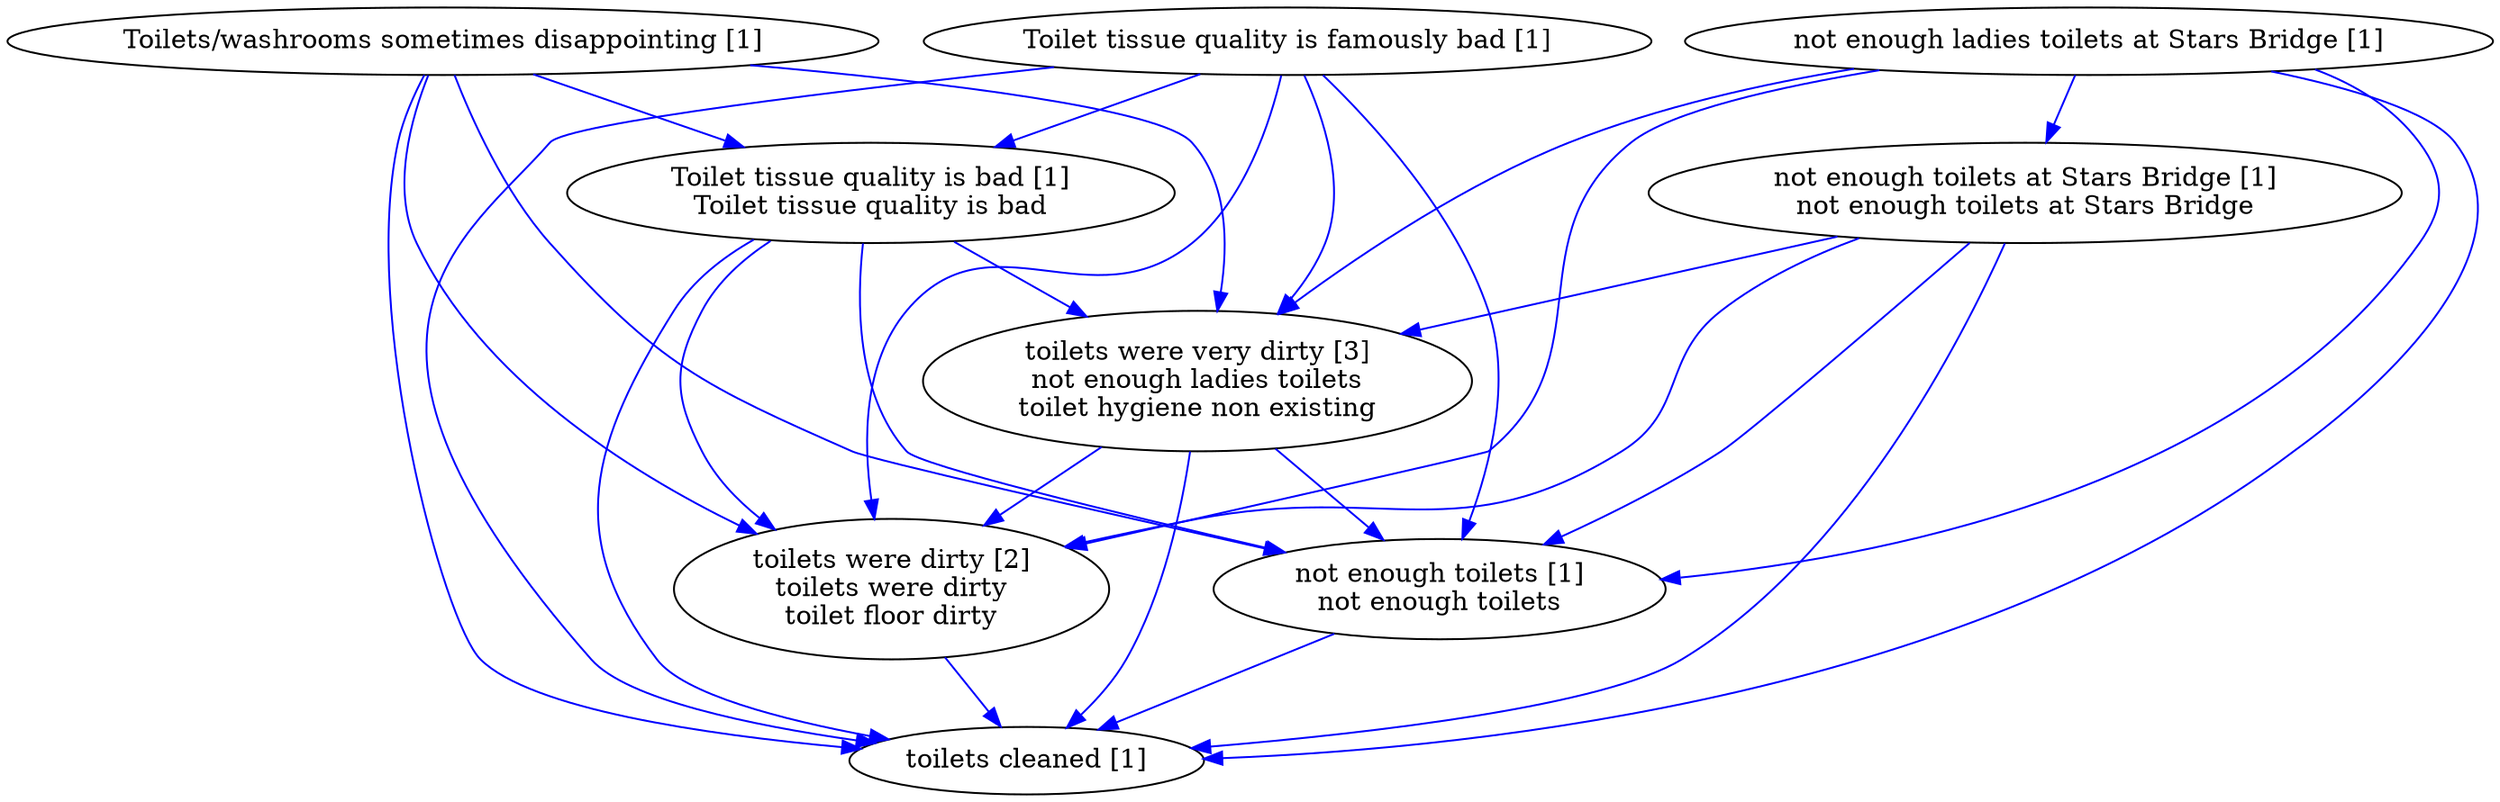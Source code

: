 digraph collapsedGraph {
"toilets were very dirty [3]\nnot enough ladies toilets\ntoilet hygiene non existing""toilets were dirty [2]\ntoilets were dirty\ntoilet floor dirty""Toilet tissue quality is famously bad [1]""Toilet tissue quality is bad [1]\nToilet tissue quality is bad""Toilets/washrooms sometimes disappointing [1]""not enough ladies toilets at Stars Bridge [1]""not enough toilets at Stars Bridge [1]\nnot enough toilets at Stars Bridge""not enough toilets [1]\nnot enough toilets""toilets cleaned [1]""Toilet tissue quality is famously bad [1]" -> "Toilet tissue quality is bad [1]\nToilet tissue quality is bad" [color=blue]
"Toilets/washrooms sometimes disappointing [1]" -> "Toilet tissue quality is bad [1]\nToilet tissue quality is bad" [color=blue]
"not enough ladies toilets at Stars Bridge [1]" -> "not enough toilets at Stars Bridge [1]\nnot enough toilets at Stars Bridge" [color=blue]
"not enough toilets at Stars Bridge [1]\nnot enough toilets at Stars Bridge" -> "not enough toilets [1]\nnot enough toilets" [color=blue]
"not enough ladies toilets at Stars Bridge [1]" -> "not enough toilets [1]\nnot enough toilets" [color=blue]
"Toilets/washrooms sometimes disappointing [1]" -> "not enough toilets [1]\nnot enough toilets" [color=blue]
"Toilets/washrooms sometimes disappointing [1]" -> "toilets were very dirty [3]\nnot enough ladies toilets\ntoilet hygiene non existing" [color=blue]
"Toilets/washrooms sometimes disappointing [1]" -> "toilets were dirty [2]\ntoilets were dirty\ntoilet floor dirty" [color=blue]
"Toilet tissue quality is famously bad [1]" -> "toilets cleaned [1]" [color=blue]
"Toilet tissue quality is bad [1]\nToilet tissue quality is bad" -> "toilets cleaned [1]" [color=blue]
"Toilets/washrooms sometimes disappointing [1]" -> "toilets cleaned [1]" [color=blue]
"not enough ladies toilets at Stars Bridge [1]" -> "toilets cleaned [1]" [color=blue]
"not enough toilets at Stars Bridge [1]\nnot enough toilets at Stars Bridge" -> "toilets cleaned [1]" [color=blue]
"not enough toilets [1]\nnot enough toilets" -> "toilets cleaned [1]" [color=blue]
"toilets were very dirty [3]\nnot enough ladies toilets\ntoilet hygiene non existing" -> "toilets cleaned [1]" [color=blue]
"not enough ladies toilets at Stars Bridge [1]" -> "toilets were dirty [2]\ntoilets were dirty\ntoilet floor dirty" [color=blue]
"toilets were dirty [2]\ntoilets were dirty\ntoilet floor dirty" -> "toilets cleaned [1]" [color=blue]
"Toilet tissue quality is famously bad [1]" -> "not enough toilets [1]\nnot enough toilets" [color=blue]
"Toilet tissue quality is famously bad [1]" -> "toilets were very dirty [3]\nnot enough ladies toilets\ntoilet hygiene non existing" [color=blue]
"Toilet tissue quality is famously bad [1]" -> "toilets were dirty [2]\ntoilets were dirty\ntoilet floor dirty" [color=blue]
"Toilet tissue quality is bad [1]\nToilet tissue quality is bad" -> "not enough toilets [1]\nnot enough toilets" [color=blue]
"Toilet tissue quality is bad [1]\nToilet tissue quality is bad" -> "toilets were very dirty [3]\nnot enough ladies toilets\ntoilet hygiene non existing" [color=blue]
"Toilet tissue quality is bad [1]\nToilet tissue quality is bad" -> "toilets were dirty [2]\ntoilets were dirty\ntoilet floor dirty" [color=blue]
"not enough ladies toilets at Stars Bridge [1]" -> "toilets were very dirty [3]\nnot enough ladies toilets\ntoilet hygiene non existing" [color=blue]
"not enough toilets at Stars Bridge [1]\nnot enough toilets at Stars Bridge" -> "toilets were very dirty [3]\nnot enough ladies toilets\ntoilet hygiene non existing" [color=blue]
"not enough toilets at Stars Bridge [1]\nnot enough toilets at Stars Bridge" -> "toilets were dirty [2]\ntoilets were dirty\ntoilet floor dirty" [color=blue]
"toilets were very dirty [3]\nnot enough ladies toilets\ntoilet hygiene non existing" -> "toilets were dirty [2]\ntoilets were dirty\ntoilet floor dirty" [color=blue]
"toilets were very dirty [3]\nnot enough ladies toilets\ntoilet hygiene non existing" -> "not enough toilets [1]\nnot enough toilets" [color=blue]
}